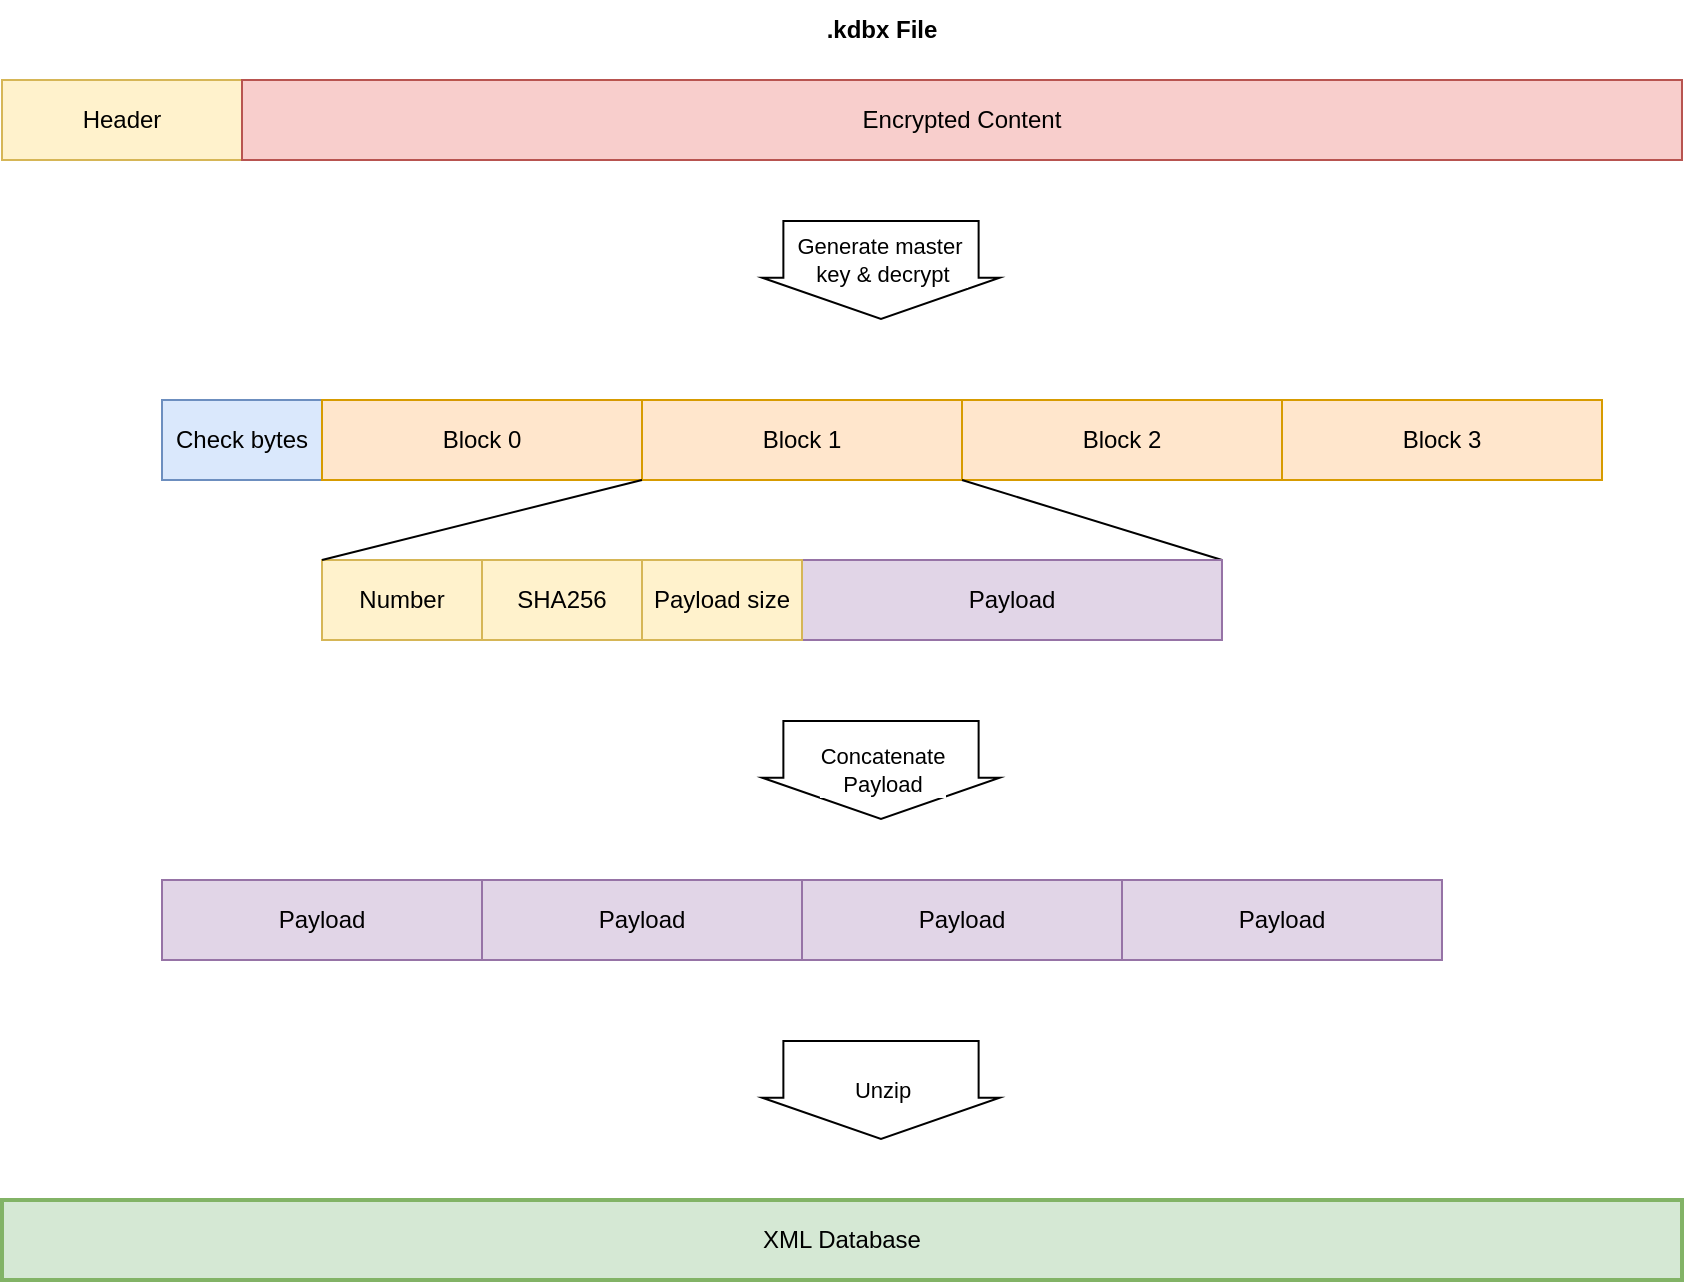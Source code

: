 <mxfile version="20.2.8" type="device" pages="3"><diagram id="0JsFRzgVrKzhaRmhn82-" name="file"><mxGraphModel dx="1422" dy="865" grid="1" gridSize="10" guides="1" tooltips="1" connect="1" arrows="1" fold="1" page="1" pageScale="1" pageWidth="827" pageHeight="1169" math="0" shadow="0"><root><mxCell id="0"/><mxCell id="1" parent="0"/><mxCell id="n_-IJVLwUz-QztAPBFZs-1" value="Header" style="rounded=0;whiteSpace=wrap;html=1;fillColor=#fff2cc;strokeColor=#d6b656;" parent="1" vertex="1"><mxGeometry x="80" y="160" width="120" height="40" as="geometry"/></mxCell><mxCell id="n_-IJVLwUz-QztAPBFZs-2" value="Encrypted Content" style="rounded=0;whiteSpace=wrap;html=1;fillColor=#f8cecc;strokeColor=#b85450;" parent="1" vertex="1"><mxGeometry x="200" y="160" width="720" height="40" as="geometry"/></mxCell><mxCell id="n_-IJVLwUz-QztAPBFZs-4" value="Check bytes" style="rounded=0;whiteSpace=wrap;html=1;fillColor=#dae8fc;strokeColor=#6c8ebf;" parent="1" vertex="1"><mxGeometry x="160" y="320" width="80" height="40" as="geometry"/></mxCell><mxCell id="n_-IJVLwUz-QztAPBFZs-5" value="Block 0" style="rounded=0;whiteSpace=wrap;html=1;fillColor=#ffe6cc;strokeColor=#d79b00;" parent="1" vertex="1"><mxGeometry x="240" y="320" width="160" height="40" as="geometry"/></mxCell><mxCell id="n_-IJVLwUz-QztAPBFZs-6" value="Block 1" style="rounded=0;whiteSpace=wrap;html=1;fillColor=#ffe6cc;strokeColor=#d79b00;" parent="1" vertex="1"><mxGeometry x="400" y="320" width="160" height="40" as="geometry"/></mxCell><mxCell id="n_-IJVLwUz-QztAPBFZs-7" value="Block 2" style="rounded=0;whiteSpace=wrap;html=1;fillColor=#ffe6cc;strokeColor=#d79b00;" parent="1" vertex="1"><mxGeometry x="560" y="320" width="160" height="40" as="geometry"/></mxCell><mxCell id="n_-IJVLwUz-QztAPBFZs-8" value="Block 3" style="rounded=0;whiteSpace=wrap;html=1;fillColor=#ffe6cc;strokeColor=#d79b00;" parent="1" vertex="1"><mxGeometry x="720" y="320" width="160" height="40" as="geometry"/></mxCell><mxCell id="n_-IJVLwUz-QztAPBFZs-9" value="Number" style="rounded=0;whiteSpace=wrap;html=1;fillColor=#fff2cc;strokeColor=#d6b656;" parent="1" vertex="1"><mxGeometry x="240" y="400" width="80" height="40" as="geometry"/></mxCell><mxCell id="n_-IJVLwUz-QztAPBFZs-11" value="SHA256" style="rounded=0;whiteSpace=wrap;html=1;fillColor=#fff2cc;strokeColor=#d6b656;" parent="1" vertex="1"><mxGeometry x="320" y="400" width="80" height="40" as="geometry"/></mxCell><mxCell id="n_-IJVLwUz-QztAPBFZs-12" value="Payload" style="rounded=0;whiteSpace=wrap;html=1;fillColor=#d5e8d4;strokeColor=#82b366;" parent="1" vertex="1"><mxGeometry x="480" y="400" width="210" height="40" as="geometry"/></mxCell><mxCell id="n_-IJVLwUz-QztAPBFZs-13" value="" style="endArrow=none;html=1;rounded=0;entryX=1;entryY=1;entryDx=0;entryDy=0;exitX=0;exitY=0;exitDx=0;exitDy=0;" parent="1" source="n_-IJVLwUz-QztAPBFZs-9" target="n_-IJVLwUz-QztAPBFZs-5" edge="1"><mxGeometry width="50" height="50" relative="1" as="geometry"><mxPoint x="390" y="470" as="sourcePoint"/><mxPoint x="440" y="420" as="targetPoint"/></mxGeometry></mxCell><mxCell id="n_-IJVLwUz-QztAPBFZs-14" value="" style="endArrow=none;html=1;rounded=0;entryX=0;entryY=1;entryDx=0;entryDy=0;exitX=1;exitY=0;exitDx=0;exitDy=0;" parent="1" source="n_-IJVLwUz-QztAPBFZs-12" target="n_-IJVLwUz-QztAPBFZs-7" edge="1"><mxGeometry width="50" height="50" relative="1" as="geometry"><mxPoint x="390" y="470" as="sourcePoint"/><mxPoint x="440" y="420" as="targetPoint"/></mxGeometry></mxCell><mxCell id="n_-IJVLwUz-QztAPBFZs-16" value="Concatenate&lt;br&gt;Payload" style="shape=flexArrow;endArrow=classic;html=1;rounded=0;width=97.619;endSize=6.538;" parent="1" edge="1"><mxGeometry width="50" height="50" relative="1" as="geometry"><mxPoint x="519.5" y="480" as="sourcePoint"/><mxPoint x="519.5" y="530" as="targetPoint"/></mxGeometry></mxCell><mxCell id="n_-IJVLwUz-QztAPBFZs-17" value="Payload" style="rounded=0;whiteSpace=wrap;html=1;fillColor=#d5e8d4;strokeColor=#82b366;" parent="1" vertex="1"><mxGeometry x="160" y="560" width="160" height="40" as="geometry"/></mxCell><mxCell id="n_-IJVLwUz-QztAPBFZs-20" value="Payload" style="rounded=0;whiteSpace=wrap;html=1;fillColor=#e1d5e7;strokeColor=#9673a6;" parent="1" vertex="1"><mxGeometry x="320" y="560" width="160" height="40" as="geometry"/></mxCell><mxCell id="n_-IJVLwUz-QztAPBFZs-21" value="Payload" style="rounded=0;whiteSpace=wrap;html=1;fillColor=#e1d5e7;strokeColor=#9673a6;" parent="1" vertex="1"><mxGeometry x="480" y="560" width="160" height="40" as="geometry"/></mxCell><mxCell id="n_-IJVLwUz-QztAPBFZs-22" value="Payload" style="rounded=0;whiteSpace=wrap;html=1;fillColor=#e1d5e7;strokeColor=#9673a6;" parent="1" vertex="1"><mxGeometry x="640" y="560" width="160" height="40" as="geometry"/></mxCell><mxCell id="n_-IJVLwUz-QztAPBFZs-23" value="Unzip" style="shape=flexArrow;endArrow=classic;html=1;rounded=0;width=97.619;endSize=6.538;" parent="1" edge="1"><mxGeometry width="50" height="50" relative="1" as="geometry"><mxPoint x="519.5" y="640" as="sourcePoint"/><mxPoint x="519.5" y="690" as="targetPoint"/></mxGeometry></mxCell><mxCell id="n_-IJVLwUz-QztAPBFZs-24" value="XML Database" style="rounded=0;whiteSpace=wrap;html=1;fillColor=#d5e8d4;strokeColor=#82b366;strokeWidth=2;" parent="1" vertex="1"><mxGeometry x="80" y="720" width="840" height="40" as="geometry"/></mxCell><mxCell id="n_-IJVLwUz-QztAPBFZs-25" value="Payload" style="rounded=0;whiteSpace=wrap;html=1;fillColor=#d5e8d4;strokeColor=#82b366;" parent="1" vertex="1"><mxGeometry x="480" y="400" width="210" height="40" as="geometry"/></mxCell><mxCell id="n_-IJVLwUz-QztAPBFZs-26" value="Payload" style="rounded=0;whiteSpace=wrap;html=1;fillColor=#d5e8d4;strokeColor=#82b366;" parent="1" vertex="1"><mxGeometry x="160" y="560" width="160" height="40" as="geometry"/></mxCell><mxCell id="n_-IJVLwUz-QztAPBFZs-27" value="Payload" style="rounded=0;whiteSpace=wrap;html=1;fillColor=#e1d5e7;strokeColor=#9673a6;" parent="1" vertex="1"><mxGeometry x="480" y="400" width="210" height="40" as="geometry"/></mxCell><mxCell id="n_-IJVLwUz-QztAPBFZs-28" value="Payload" style="rounded=0;whiteSpace=wrap;html=1;fillColor=#e1d5e7;strokeColor=#9673a6;" parent="1" vertex="1"><mxGeometry x="160" y="560" width="160" height="40" as="geometry"/></mxCell><mxCell id="n_-IJVLwUz-QztAPBFZs-29" value=".kdbx File" style="text;html=1;strokeColor=none;fillColor=none;align=center;verticalAlign=middle;whiteSpace=wrap;rounded=0;fontStyle=1" parent="1" vertex="1"><mxGeometry x="490" y="120" width="60" height="30" as="geometry"/></mxCell><mxCell id="n_-IJVLwUz-QztAPBFZs-30" value="Payload size" style="rounded=0;whiteSpace=wrap;html=1;fillColor=#fff2cc;strokeColor=#d6b656;" parent="1" vertex="1"><mxGeometry x="400" y="400" width="80" height="40" as="geometry"/></mxCell><mxCell id="n_-IJVLwUz-QztAPBFZs-31" value="Generate master&amp;nbsp;&lt;br&gt;key &amp;amp; decrypt" style="shape=flexArrow;endArrow=classic;html=1;rounded=0;width=97.619;endSize=6.538;" parent="1" edge="1"><mxGeometry x="-0.2" width="50" height="50" relative="1" as="geometry"><mxPoint x="519.5" y="230" as="sourcePoint"/><mxPoint x="519.5" y="280" as="targetPoint"/><mxPoint as="offset"/></mxGeometry></mxCell></root></mxGraphModel></diagram><diagram id="wscQL5ZEiPq4zEiz6c3N" name="header"><mxGraphModel dx="1422" dy="865" grid="1" gridSize="10" guides="1" tooltips="1" connect="1" arrows="1" fold="1" page="1" pageScale="1" pageWidth="827" pageHeight="1169" math="0" shadow="0"><root><mxCell id="0"/><mxCell id="1" parent="0"/><mxCell id="-AQHrKHvFGuk7WleFflL-1" value="Header Version 3.x" style="rounded=0;whiteSpace=wrap;html=1;fillColor=#fff2cc;strokeColor=#d6b656;" parent="1" vertex="1"><mxGeometry y="80" width="880" height="40" as="geometry"/></mxCell><mxCell id="-AQHrKHvFGuk7WleFflL-2" value="Signature 1&lt;br&gt;4 bytes" style="rounded=0;whiteSpace=wrap;html=1;fillColor=#dae8fc;strokeColor=#6c8ebf;" parent="1" vertex="1"><mxGeometry y="160" width="80" height="40" as="geometry"/></mxCell><mxCell id="-AQHrKHvFGuk7WleFflL-3" value="Signature 2&lt;br&gt;4 bytes" style="rounded=0;whiteSpace=wrap;html=1;fillColor=#dae8fc;strokeColor=#6c8ebf;" parent="1" vertex="1"><mxGeometry x="80" y="160" width="80" height="40" as="geometry"/></mxCell><mxCell id="-AQHrKHvFGuk7WleFflL-4" value="Field 0" style="rounded=0;whiteSpace=wrap;html=1;fillColor=#e1d5e7;strokeColor=#9673a6;" parent="1" vertex="1"><mxGeometry x="240" y="160" width="160" height="40" as="geometry"/></mxCell><mxCell id="-AQHrKHvFGuk7WleFflL-5" value="Field 1" style="rounded=0;whiteSpace=wrap;html=1;fillColor=#e1d5e7;strokeColor=#9673a6;" parent="1" vertex="1"><mxGeometry x="400" y="160" width="160" height="40" as="geometry"/></mxCell><mxCell id="-AQHrKHvFGuk7WleFflL-6" value="..." style="rounded=0;whiteSpace=wrap;html=1;fillColor=#e1d5e7;strokeColor=#9673a6;" parent="1" vertex="1"><mxGeometry x="560" y="160" width="160" height="40" as="geometry"/></mxCell><mxCell id="-AQHrKHvFGuk7WleFflL-7" value="Field N" style="rounded=0;whiteSpace=wrap;html=1;fillColor=#e1d5e7;strokeColor=#9673a6;" parent="1" vertex="1"><mxGeometry x="720" y="160" width="160" height="40" as="geometry"/></mxCell><mxCell id="-AQHrKHvFGuk7WleFflL-8" value="ID&lt;br&gt;1 byte" style="rounded=0;whiteSpace=wrap;html=1;fillColor=#e1d5e7;strokeColor=#9673a6;" parent="1" vertex="1"><mxGeometry x="200" y="280" width="80" height="40" as="geometry"/></mxCell><mxCell id="-AQHrKHvFGuk7WleFflL-9" value="Length&lt;br&gt;2 bytes" style="rounded=0;whiteSpace=wrap;html=1;fillColor=#e1d5e7;strokeColor=#9673a6;" parent="1" vertex="1"><mxGeometry x="280" y="280" width="160" height="40" as="geometry"/></mxCell><mxCell id="-AQHrKHvFGuk7WleFflL-10" value="Value&lt;br&gt;Length bytes" style="rounded=0;whiteSpace=wrap;html=1;fillColor=#e1d5e7;strokeColor=#9673a6;" parent="1" vertex="1"><mxGeometry x="440" y="280" width="360" height="40" as="geometry"/></mxCell><mxCell id="-AQHrKHvFGuk7WleFflL-11" value="" style="endArrow=none;html=1;rounded=0;entryX=0;entryY=1;entryDx=0;entryDy=0;exitX=0;exitY=0;exitDx=0;exitDy=0;" parent="1" source="-AQHrKHvFGuk7WleFflL-8" target="-AQHrKHvFGuk7WleFflL-5" edge="1"><mxGeometry width="50" height="50" relative="1" as="geometry"><mxPoint x="390" y="460" as="sourcePoint"/><mxPoint x="440" y="410" as="targetPoint"/></mxGeometry></mxCell><mxCell id="-AQHrKHvFGuk7WleFflL-12" value="" style="endArrow=none;html=1;rounded=0;entryX=0;entryY=1;entryDx=0;entryDy=0;exitX=1;exitY=0;exitDx=0;exitDy=0;" parent="1" source="-AQHrKHvFGuk7WleFflL-10" target="-AQHrKHvFGuk7WleFflL-6" edge="1"><mxGeometry width="50" height="50" relative="1" as="geometry"><mxPoint x="210" y="290" as="sourcePoint"/><mxPoint x="410" y="210" as="targetPoint"/></mxGeometry></mxCell><mxCell id="FAqtmfbXMmd5jLraEXWd-1" value="Version&lt;br&gt;4 bytes" style="rounded=0;whiteSpace=wrap;html=1;fillColor=#dae8fc;strokeColor=#6c8ebf;" vertex="1" parent="1"><mxGeometry x="160" y="160" width="80" height="40" as="geometry"/></mxCell><mxCell id="FAqtmfbXMmd5jLraEXWd-2" value="Header Version 4.x" style="rounded=0;whiteSpace=wrap;html=1;fillColor=#fff2cc;strokeColor=#d6b656;" vertex="1" parent="1"><mxGeometry y="400" width="960" height="40" as="geometry"/></mxCell><mxCell id="FAqtmfbXMmd5jLraEXWd-3" value="Signature 1&lt;br&gt;4 bytes" style="rounded=0;whiteSpace=wrap;html=1;fillColor=#dae8fc;strokeColor=#6c8ebf;" vertex="1" parent="1"><mxGeometry y="480" width="80" height="40" as="geometry"/></mxCell><mxCell id="FAqtmfbXMmd5jLraEXWd-4" value="Signature 2&lt;br&gt;4 bytes" style="rounded=0;whiteSpace=wrap;html=1;fillColor=#dae8fc;strokeColor=#6c8ebf;" vertex="1" parent="1"><mxGeometry x="80" y="480" width="80" height="40" as="geometry"/></mxCell><mxCell id="FAqtmfbXMmd5jLraEXWd-5" value="Field 0" style="rounded=0;whiteSpace=wrap;html=1;fillColor=#e1d5e7;strokeColor=#9673a6;" vertex="1" parent="1"><mxGeometry x="240" y="480" width="160" height="40" as="geometry"/></mxCell><mxCell id="FAqtmfbXMmd5jLraEXWd-6" value="Field 1" style="rounded=0;whiteSpace=wrap;html=1;fillColor=#e1d5e7;strokeColor=#9673a6;" vertex="1" parent="1"><mxGeometry x="400" y="480" width="160" height="40" as="geometry"/></mxCell><mxCell id="FAqtmfbXMmd5jLraEXWd-7" value="..." style="rounded=0;whiteSpace=wrap;html=1;fillColor=#e1d5e7;strokeColor=#9673a6;" vertex="1" parent="1"><mxGeometry x="560" y="480" width="160" height="40" as="geometry"/></mxCell><mxCell id="FAqtmfbXMmd5jLraEXWd-8" value="Field N" style="rounded=0;whiteSpace=wrap;html=1;fillColor=#e1d5e7;strokeColor=#9673a6;" vertex="1" parent="1"><mxGeometry x="720" y="480" width="160" height="40" as="geometry"/></mxCell><mxCell id="FAqtmfbXMmd5jLraEXWd-9" value="ID&lt;br&gt;1 byte" style="rounded=0;whiteSpace=wrap;html=1;fillColor=#e1d5e7;strokeColor=#9673a6;" vertex="1" parent="1"><mxGeometry x="200" y="600" width="80" height="40" as="geometry"/></mxCell><mxCell id="FAqtmfbXMmd5jLraEXWd-10" value="Length&lt;br&gt;4 bytes" style="rounded=0;whiteSpace=wrap;html=1;fillColor=#e1d5e7;strokeColor=#9673a6;" vertex="1" parent="1"><mxGeometry x="280" y="600" width="160" height="40" as="geometry"/></mxCell><mxCell id="FAqtmfbXMmd5jLraEXWd-11" value="Value&lt;br&gt;Length bytes" style="rounded=0;whiteSpace=wrap;html=1;fillColor=#e1d5e7;strokeColor=#9673a6;" vertex="1" parent="1"><mxGeometry x="440" y="600" width="360" height="40" as="geometry"/></mxCell><mxCell id="FAqtmfbXMmd5jLraEXWd-12" value="" style="endArrow=none;html=1;rounded=0;entryX=0;entryY=1;entryDx=0;entryDy=0;exitX=0;exitY=0;exitDx=0;exitDy=0;" edge="1" parent="1" source="FAqtmfbXMmd5jLraEXWd-9" target="FAqtmfbXMmd5jLraEXWd-6"><mxGeometry width="50" height="50" relative="1" as="geometry"><mxPoint x="390" y="780" as="sourcePoint"/><mxPoint x="440" y="730" as="targetPoint"/></mxGeometry></mxCell><mxCell id="FAqtmfbXMmd5jLraEXWd-13" value="" style="endArrow=none;html=1;rounded=0;entryX=0;entryY=1;entryDx=0;entryDy=0;exitX=1;exitY=0;exitDx=0;exitDy=0;" edge="1" parent="1" source="FAqtmfbXMmd5jLraEXWd-11" target="FAqtmfbXMmd5jLraEXWd-7"><mxGeometry width="50" height="50" relative="1" as="geometry"><mxPoint x="210" y="610" as="sourcePoint"/><mxPoint x="410" y="530" as="targetPoint"/></mxGeometry></mxCell><mxCell id="FAqtmfbXMmd5jLraEXWd-14" value="Version&lt;br&gt;4 bytes" style="rounded=0;whiteSpace=wrap;html=1;fillColor=#dae8fc;strokeColor=#6c8ebf;" vertex="1" parent="1"><mxGeometry x="160" y="480" width="80" height="40" as="geometry"/></mxCell><mxCell id="FAqtmfbXMmd5jLraEXWd-28" value="Header hash" style="rounded=0;whiteSpace=wrap;html=1;fillColor=#e1d5e7;strokeColor=#9673a6;" vertex="1" parent="1"><mxGeometry x="880" y="480" width="80" height="40" as="geometry"/></mxCell><mxCell id="FAqtmfbXMmd5jLraEXWd-29" value="?" style="text;html=1;strokeColor=none;fillColor=none;align=center;verticalAlign=middle;whiteSpace=wrap;rounded=0;" vertex="1" parent="1"><mxGeometry x="860" y="555" width="60" height="30" as="geometry"/></mxCell></root></mxGraphModel></diagram><diagram id="rerS32aFRKp9J7KH0i-t" name="keygeneration"><mxGraphModel dx="1102" dy="865" grid="1" gridSize="10" guides="1" tooltips="1" connect="1" arrows="1" fold="1" page="1" pageScale="1" pageWidth="827" pageHeight="1169" math="0" shadow="0"><root><mxCell id="0"/><mxCell id="1" parent="0"/><mxCell id="H8lkkEq9nwsH2t7ZkyLg-16" value="" style="edgeStyle=orthogonalEdgeStyle;rounded=0;orthogonalLoop=1;jettySize=auto;html=1;" parent="1" source="H8lkkEq9nwsH2t7ZkyLg-1" target="H8lkkEq9nwsH2t7ZkyLg-4" edge="1"><mxGeometry relative="1" as="geometry"/></mxCell><mxCell id="H8lkkEq9nwsH2t7ZkyLg-1" value="Master Password" style="rounded=0;whiteSpace=wrap;html=1;fillColor=#ffe6cc;strokeColor=#d79b00;" parent="1" vertex="1"><mxGeometry x="160" y="110" width="80" height="40" as="geometry"/></mxCell><mxCell id="H8lkkEq9nwsH2t7ZkyLg-17" value="" style="edgeStyle=orthogonalEdgeStyle;rounded=0;orthogonalLoop=1;jettySize=auto;html=1;" parent="1" source="H8lkkEq9nwsH2t7ZkyLg-2" target="H8lkkEq9nwsH2t7ZkyLg-5" edge="1"><mxGeometry relative="1" as="geometry"/></mxCell><mxCell id="H8lkkEq9nwsH2t7ZkyLg-2" value="Key from keyfile" style="rounded=0;whiteSpace=wrap;html=1;fillColor=#ffe6cc;strokeColor=#d79b00;" parent="1" vertex="1"><mxGeometry x="280" y="110" width="80" height="40" as="geometry"/></mxCell><mxCell id="H8lkkEq9nwsH2t7ZkyLg-18" value="" style="edgeStyle=orthogonalEdgeStyle;rounded=0;orthogonalLoop=1;jettySize=auto;html=1;entryX=0.25;entryY=0;entryDx=0;entryDy=0;" parent="1" source="H8lkkEq9nwsH2t7ZkyLg-4" target="H8lkkEq9nwsH2t7ZkyLg-6" edge="1"><mxGeometry relative="1" as="geometry"/></mxCell><mxCell id="H8lkkEq9nwsH2t7ZkyLg-4" value="SHA 256" style="rounded=1;whiteSpace=wrap;html=1;" parent="1" vertex="1"><mxGeometry x="160" y="170" width="80" height="40" as="geometry"/></mxCell><mxCell id="H8lkkEq9nwsH2t7ZkyLg-19" value="" style="edgeStyle=orthogonalEdgeStyle;rounded=0;orthogonalLoop=1;jettySize=auto;html=1;entryX=0.75;entryY=0;entryDx=0;entryDy=0;" parent="1" source="H8lkkEq9nwsH2t7ZkyLg-5" target="H8lkkEq9nwsH2t7ZkyLg-6" edge="1"><mxGeometry relative="1" as="geometry"/></mxCell><mxCell id="H8lkkEq9nwsH2t7ZkyLg-5" value="SHA 256" style="rounded=1;whiteSpace=wrap;html=1;" parent="1" vertex="1"><mxGeometry x="280" y="170" width="80" height="40" as="geometry"/></mxCell><mxCell id="H8lkkEq9nwsH2t7ZkyLg-20" value="" style="edgeStyle=orthogonalEdgeStyle;rounded=0;orthogonalLoop=1;jettySize=auto;html=1;" parent="1" source="H8lkkEq9nwsH2t7ZkyLg-6" target="H8lkkEq9nwsH2t7ZkyLg-7" edge="1"><mxGeometry relative="1" as="geometry"/></mxCell><mxCell id="H8lkkEq9nwsH2t7ZkyLg-6" value="Concat" style="rounded=1;whiteSpace=wrap;html=1;" parent="1" vertex="1"><mxGeometry x="220" y="240" width="80" height="40" as="geometry"/></mxCell><mxCell id="H8lkkEq9nwsH2t7ZkyLg-21" value="" style="edgeStyle=orthogonalEdgeStyle;rounded=0;orthogonalLoop=1;jettySize=auto;html=1;" parent="1" source="H8lkkEq9nwsH2t7ZkyLg-7" target="H8lkkEq9nwsH2t7ZkyLg-10" edge="1"><mxGeometry relative="1" as="geometry"/></mxCell><mxCell id="H8lkkEq9nwsH2t7ZkyLg-7" value="SHA 256" style="rounded=1;whiteSpace=wrap;html=1;" parent="1" vertex="1"><mxGeometry x="220" y="300" width="80" height="40" as="geometry"/></mxCell><mxCell id="H8lkkEq9nwsH2t7ZkyLg-25" value="" style="edgeStyle=orthogonalEdgeStyle;rounded=0;orthogonalLoop=1;jettySize=auto;html=1;" parent="1" source="H8lkkEq9nwsH2t7ZkyLg-8" target="H8lkkEq9nwsH2t7ZkyLg-11" edge="1"><mxGeometry relative="1" as="geometry"/></mxCell><mxCell id="H8lkkEq9nwsH2t7ZkyLg-8" value="Transform seed (32 byte)" style="rounded=0;whiteSpace=wrap;html=1;fillColor=#e1d5e7;strokeColor=#9673a6;" parent="1" vertex="1"><mxGeometry x="100" y="420" width="80" height="40" as="geometry"/></mxCell><mxCell id="H8lkkEq9nwsH2t7ZkyLg-27" value="" style="edgeStyle=orthogonalEdgeStyle;rounded=0;orthogonalLoop=1;jettySize=auto;html=1;entryX=0.25;entryY=0;entryDx=0;entryDy=0;" parent="1" source="H8lkkEq9nwsH2t7ZkyLg-9" target="H8lkkEq9nwsH2t7ZkyLg-26" edge="1"><mxGeometry relative="1" as="geometry"/></mxCell><mxCell id="H8lkkEq9nwsH2t7ZkyLg-9" value="Master seed&lt;br&gt;(32 byte)" style="rounded=0;whiteSpace=wrap;html=1;fillColor=#e1d5e7;strokeColor=#9673a6;" parent="1" vertex="1"><mxGeometry x="100" y="570" width="80" height="40" as="geometry"/></mxCell><mxCell id="H8lkkEq9nwsH2t7ZkyLg-22" value="" style="edgeStyle=orthogonalEdgeStyle;rounded=0;orthogonalLoop=1;jettySize=auto;html=1;" parent="1" source="H8lkkEq9nwsH2t7ZkyLg-10" target="H8lkkEq9nwsH2t7ZkyLg-11" edge="1"><mxGeometry relative="1" as="geometry"/></mxCell><mxCell id="H8lkkEq9nwsH2t7ZkyLg-10" value="composite key" style="rounded=0;whiteSpace=wrap;html=1;" parent="1" vertex="1"><mxGeometry x="220" y="360" width="80" height="40" as="geometry"/></mxCell><mxCell id="H8lkkEq9nwsH2t7ZkyLg-23" value="" style="edgeStyle=orthogonalEdgeStyle;rounded=0;orthogonalLoop=1;jettySize=auto;html=1;" parent="1" source="H8lkkEq9nwsH2t7ZkyLg-11" target="H8lkkEq9nwsH2t7ZkyLg-12" edge="1"><mxGeometry relative="1" as="geometry"/></mxCell><mxCell id="H8lkkEq9nwsH2t7ZkyLg-11" value="AES/ECB&lt;br&gt;&lt;b&gt;Encrypt&lt;/b&gt;" style="rounded=1;whiteSpace=wrap;html=1;fillColor=#dae8fc;strokeColor=#6c8ebf;" parent="1" vertex="1"><mxGeometry x="220" y="420" width="80" height="40" as="geometry"/></mxCell><mxCell id="H8lkkEq9nwsH2t7ZkyLg-24" value="" style="edgeStyle=orthogonalEdgeStyle;rounded=0;orthogonalLoop=1;jettySize=auto;html=1;" parent="1" source="H8lkkEq9nwsH2t7ZkyLg-12" target="H8lkkEq9nwsH2t7ZkyLg-13" edge="1"><mxGeometry relative="1" as="geometry"/></mxCell><mxCell id="H8lkkEq9nwsH2t7ZkyLg-12" value="Transformed key" style="rounded=0;whiteSpace=wrap;html=1;" parent="1" vertex="1"><mxGeometry x="220" y="480" width="80" height="40" as="geometry"/></mxCell><mxCell id="H8lkkEq9nwsH2t7ZkyLg-28" value="" style="edgeStyle=orthogonalEdgeStyle;rounded=0;orthogonalLoop=1;jettySize=auto;html=1;" parent="1" source="H8lkkEq9nwsH2t7ZkyLg-13" target="H8lkkEq9nwsH2t7ZkyLg-26" edge="1"><mxGeometry relative="1" as="geometry"/></mxCell><mxCell id="H8lkkEq9nwsH2t7ZkyLg-13" value="SHA 256" style="rounded=1;whiteSpace=wrap;html=1;fillColor=#dae8fc;strokeColor=#6c8ebf;" parent="1" vertex="1"><mxGeometry x="220" y="545" width="80" height="40" as="geometry"/></mxCell><mxCell id="H8lkkEq9nwsH2t7ZkyLg-14" value="" style="endArrow=classic;html=1;rounded=0;" parent="1" source="H8lkkEq9nwsH2t7ZkyLg-12" target="H8lkkEq9nwsH2t7ZkyLg-10" edge="1"><mxGeometry width="50" height="50" relative="1" as="geometry"><mxPoint x="320" y="490" as="sourcePoint"/><mxPoint x="370" y="440" as="targetPoint"/><Array as="points"><mxPoint x="350" y="500"/><mxPoint x="350" y="380"/></Array></mxGeometry></mxCell><mxCell id="8UoagITZLXnZzVk7KgYr-4" value="" style="edgeStyle=orthogonalEdgeStyle;rounded=0;orthogonalLoop=1;jettySize=auto;html=1;" parent="1" source="H8lkkEq9nwsH2t7ZkyLg-26" target="8UoagITZLXnZzVk7KgYr-3" edge="1"><mxGeometry relative="1" as="geometry"/></mxCell><mxCell id="H8lkkEq9nwsH2t7ZkyLg-26" value="Concat" style="rounded=1;whiteSpace=wrap;html=1;fillColor=#dae8fc;strokeColor=#6c8ebf;" parent="1" vertex="1"><mxGeometry x="220" y="610" width="80" height="40" as="geometry"/></mxCell><mxCell id="H8lkkEq9nwsH2t7ZkyLg-33" value="" style="edgeStyle=orthogonalEdgeStyle;rounded=0;orthogonalLoop=1;jettySize=auto;html=1;" parent="1" source="H8lkkEq9nwsH2t7ZkyLg-29" target="H8lkkEq9nwsH2t7ZkyLg-32" edge="1"><mxGeometry relative="1" as="geometry"/></mxCell><mxCell id="H8lkkEq9nwsH2t7ZkyLg-29" value="SHA 256" style="rounded=1;whiteSpace=wrap;html=1;fillColor=#dae8fc;strokeColor=#6c8ebf;" parent="1" vertex="1"><mxGeometry x="220" y="740" width="80" height="40" as="geometry"/></mxCell><mxCell id="H8lkkEq9nwsH2t7ZkyLg-32" value="Master Key&lt;br&gt;(32 bytes)" style="rounded=0;whiteSpace=wrap;html=1;fillColor=#d5e8d4;strokeColor=#82b366;" parent="1" vertex="1"><mxGeometry x="220" y="810" width="80" height="40" as="geometry"/></mxCell><mxCell id="H8lkkEq9nwsH2t7ZkyLg-34" value="SHA 256" style="rounded=1;whiteSpace=wrap;html=1;fillColor=#dae8fc;strokeColor=#6c8ebf;" parent="1" vertex="1"><mxGeometry x="160" y="170" width="80" height="40" as="geometry"/></mxCell><mxCell id="H8lkkEq9nwsH2t7ZkyLg-35" value="SHA 256" style="rounded=1;whiteSpace=wrap;html=1;fillColor=#dae8fc;strokeColor=#6c8ebf;" parent="1" vertex="1"><mxGeometry x="280" y="170" width="80" height="40" as="geometry"/></mxCell><mxCell id="H8lkkEq9nwsH2t7ZkyLg-36" value="Concat" style="rounded=1;whiteSpace=wrap;html=1;fillColor=#dae8fc;strokeColor=#6c8ebf;" parent="1" vertex="1"><mxGeometry x="220" y="240" width="80" height="40" as="geometry"/></mxCell><mxCell id="H8lkkEq9nwsH2t7ZkyLg-37" value="SHA 256" style="rounded=1;whiteSpace=wrap;html=1;fillColor=#dae8fc;strokeColor=#6c8ebf;" parent="1" vertex="1"><mxGeometry x="220" y="300" width="80" height="40" as="geometry"/></mxCell><mxCell id="H8lkkEq9nwsH2t7ZkyLg-38" value="Encryption Rounds" style="rounded=0;whiteSpace=wrap;html=1;fillColor=#e1d5e7;strokeColor=#9673a6;" parent="1" vertex="1"><mxGeometry x="360" y="420" width="80" height="40" as="geometry"/></mxCell><mxCell id="8UoagITZLXnZzVk7KgYr-1" value="composite key&lt;br&gt;(32 byte)" style="rounded=0;whiteSpace=wrap;html=1;fillColor=#d5e8d4;strokeColor=#82b366;" parent="1" vertex="1"><mxGeometry x="220" y="360" width="80" height="40" as="geometry"/></mxCell><mxCell id="8UoagITZLXnZzVk7KgYr-2" value="Transformed key (32 bytes)" style="rounded=0;whiteSpace=wrap;html=1;fillColor=#d5e8d4;strokeColor=#82b366;" parent="1" vertex="1"><mxGeometry x="220" y="480" width="80" height="40" as="geometry"/></mxCell><mxCell id="8UoagITZLXnZzVk7KgYr-6" value="" style="edgeStyle=orthogonalEdgeStyle;rounded=0;orthogonalLoop=1;jettySize=auto;html=1;" parent="1" source="8UoagITZLXnZzVk7KgYr-3" target="H8lkkEq9nwsH2t7ZkyLg-29" edge="1"><mxGeometry relative="1" as="geometry"><Array as="points"><mxPoint x="260" y="740"/><mxPoint x="260" y="740"/></Array></mxGeometry></mxCell><mxCell id="8UoagITZLXnZzVk7KgYr-3" value="Transformed key (64 bytes)" style="rounded=0;whiteSpace=wrap;html=1;fillColor=#d5e8d4;strokeColor=#82b366;" parent="1" vertex="1"><mxGeometry x="220" y="670" width="80" height="40" as="geometry"/></mxCell></root></mxGraphModel></diagram></mxfile>